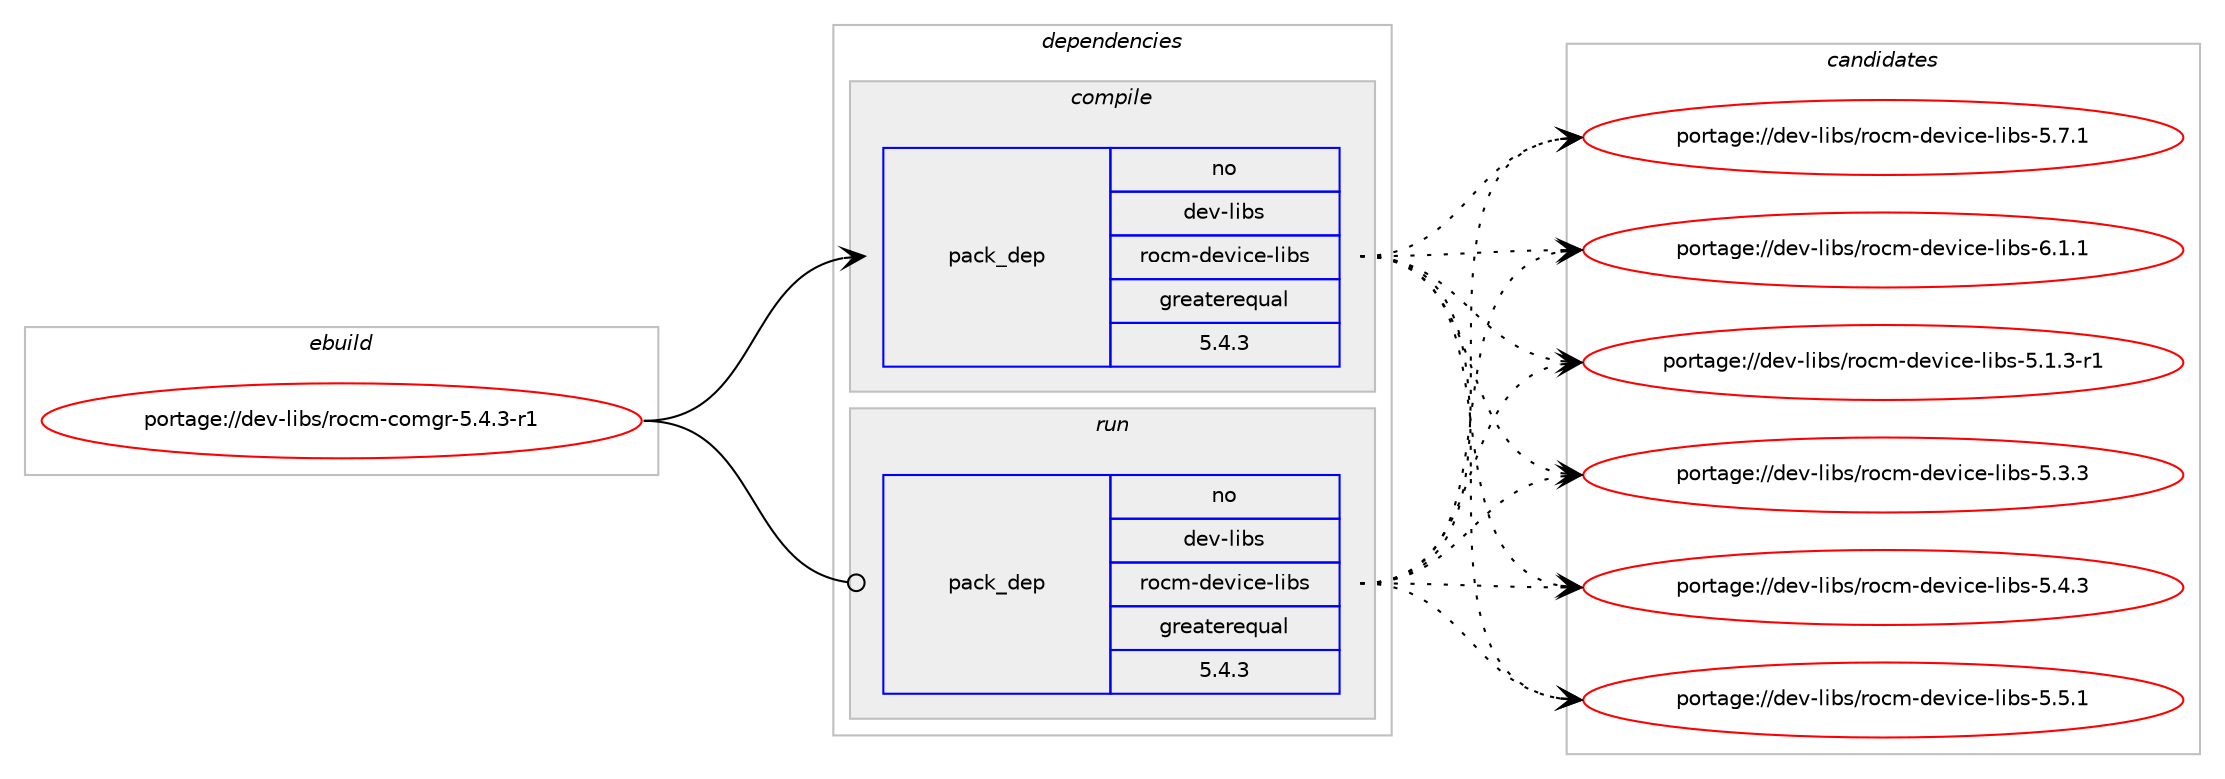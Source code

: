 digraph prolog {

# *************
# Graph options
# *************

newrank=true;
concentrate=true;
compound=true;
graph [rankdir=LR,fontname=Helvetica,fontsize=10,ranksep=1.5];#, ranksep=2.5, nodesep=0.2];
edge  [arrowhead=vee];
node  [fontname=Helvetica,fontsize=10];

# **********
# The ebuild
# **********

subgraph cluster_leftcol {
color=gray;
rank=same;
label=<<i>ebuild</i>>;
id [label="portage://dev-libs/rocm-comgr-5.4.3-r1", color=red, width=4, href="../dev-libs/rocm-comgr-5.4.3-r1.svg"];
}

# ****************
# The dependencies
# ****************

subgraph cluster_midcol {
color=gray;
label=<<i>dependencies</i>>;
subgraph cluster_compile {
fillcolor="#eeeeee";
style=filled;
label=<<i>compile</i>>;
subgraph pack29069 {
dependency57559 [label=<<TABLE BORDER="0" CELLBORDER="1" CELLSPACING="0" CELLPADDING="4" WIDTH="220"><TR><TD ROWSPAN="6" CELLPADDING="30">pack_dep</TD></TR><TR><TD WIDTH="110">no</TD></TR><TR><TD>dev-libs</TD></TR><TR><TD>rocm-device-libs</TD></TR><TR><TD>greaterequal</TD></TR><TR><TD>5.4.3</TD></TR></TABLE>>, shape=none, color=blue];
}
id:e -> dependency57559:w [weight=20,style="solid",arrowhead="vee"];
# *** BEGIN UNKNOWN DEPENDENCY TYPE (TODO) ***
# id -> package_dependency(portage://dev-libs/rocm-comgr-5.4.3-r1,install,no,sys-devel,clang,none,[,,],[slot(15),equal],[])
# *** END UNKNOWN DEPENDENCY TYPE (TODO) ***

# *** BEGIN UNKNOWN DEPENDENCY TYPE (TODO) ***
# id -> package_dependency(portage://dev-libs/rocm-comgr-5.4.3-r1,install,no,sys-devel,clang-runtime,none,[,,],any_same_slot,[])
# *** END UNKNOWN DEPENDENCY TYPE (TODO) ***

# *** BEGIN UNKNOWN DEPENDENCY TYPE (TODO) ***
# id -> package_dependency(portage://dev-libs/rocm-comgr-5.4.3-r1,install,no,sys-devel,lld,none,[,,],[slot(15),equal],[])
# *** END UNKNOWN DEPENDENCY TYPE (TODO) ***

# *** BEGIN UNKNOWN DEPENDENCY TYPE (TODO) ***
# id -> package_dependency(portage://dev-libs/rocm-comgr-5.4.3-r1,install,strong,sys-devel,llvm,none,[,,],[slot(0)],[])
# *** END UNKNOWN DEPENDENCY TYPE (TODO) ***

}
subgraph cluster_compileandrun {
fillcolor="#eeeeee";
style=filled;
label=<<i>compile and run</i>>;
}
subgraph cluster_run {
fillcolor="#eeeeee";
style=filled;
label=<<i>run</i>>;
subgraph pack29070 {
dependency57560 [label=<<TABLE BORDER="0" CELLBORDER="1" CELLSPACING="0" CELLPADDING="4" WIDTH="220"><TR><TD ROWSPAN="6" CELLPADDING="30">pack_dep</TD></TR><TR><TD WIDTH="110">no</TD></TR><TR><TD>dev-libs</TD></TR><TR><TD>rocm-device-libs</TD></TR><TR><TD>greaterequal</TD></TR><TR><TD>5.4.3</TD></TR></TABLE>>, shape=none, color=blue];
}
id:e -> dependency57560:w [weight=20,style="solid",arrowhead="odot"];
# *** BEGIN UNKNOWN DEPENDENCY TYPE (TODO) ***
# id -> package_dependency(portage://dev-libs/rocm-comgr-5.4.3-r1,run,no,sys-devel,clang,none,[,,],[slot(15),equal],[])
# *** END UNKNOWN DEPENDENCY TYPE (TODO) ***

# *** BEGIN UNKNOWN DEPENDENCY TYPE (TODO) ***
# id -> package_dependency(portage://dev-libs/rocm-comgr-5.4.3-r1,run,no,sys-devel,clang-runtime,none,[,,],any_same_slot,[])
# *** END UNKNOWN DEPENDENCY TYPE (TODO) ***

# *** BEGIN UNKNOWN DEPENDENCY TYPE (TODO) ***
# id -> package_dependency(portage://dev-libs/rocm-comgr-5.4.3-r1,run,no,sys-devel,lld,none,[,,],[slot(15),equal],[])
# *** END UNKNOWN DEPENDENCY TYPE (TODO) ***

}
}

# **************
# The candidates
# **************

subgraph cluster_choices {
rank=same;
color=gray;
label=<<i>candidates</i>>;

subgraph choice29069 {
color=black;
nodesep=1;
choice10010111845108105981154711411199109451001011181059910145108105981154553464946514511449 [label="portage://dev-libs/rocm-device-libs-5.1.3-r1", color=red, width=4,href="../dev-libs/rocm-device-libs-5.1.3-r1.svg"];
choice1001011184510810598115471141119910945100101118105991014510810598115455346514651 [label="portage://dev-libs/rocm-device-libs-5.3.3", color=red, width=4,href="../dev-libs/rocm-device-libs-5.3.3.svg"];
choice1001011184510810598115471141119910945100101118105991014510810598115455346524651 [label="portage://dev-libs/rocm-device-libs-5.4.3", color=red, width=4,href="../dev-libs/rocm-device-libs-5.4.3.svg"];
choice1001011184510810598115471141119910945100101118105991014510810598115455346534649 [label="portage://dev-libs/rocm-device-libs-5.5.1", color=red, width=4,href="../dev-libs/rocm-device-libs-5.5.1.svg"];
choice1001011184510810598115471141119910945100101118105991014510810598115455346554649 [label="portage://dev-libs/rocm-device-libs-5.7.1", color=red, width=4,href="../dev-libs/rocm-device-libs-5.7.1.svg"];
choice1001011184510810598115471141119910945100101118105991014510810598115455446494649 [label="portage://dev-libs/rocm-device-libs-6.1.1", color=red, width=4,href="../dev-libs/rocm-device-libs-6.1.1.svg"];
dependency57559:e -> choice10010111845108105981154711411199109451001011181059910145108105981154553464946514511449:w [style=dotted,weight="100"];
dependency57559:e -> choice1001011184510810598115471141119910945100101118105991014510810598115455346514651:w [style=dotted,weight="100"];
dependency57559:e -> choice1001011184510810598115471141119910945100101118105991014510810598115455346524651:w [style=dotted,weight="100"];
dependency57559:e -> choice1001011184510810598115471141119910945100101118105991014510810598115455346534649:w [style=dotted,weight="100"];
dependency57559:e -> choice1001011184510810598115471141119910945100101118105991014510810598115455346554649:w [style=dotted,weight="100"];
dependency57559:e -> choice1001011184510810598115471141119910945100101118105991014510810598115455446494649:w [style=dotted,weight="100"];
}
subgraph choice29070 {
color=black;
nodesep=1;
choice10010111845108105981154711411199109451001011181059910145108105981154553464946514511449 [label="portage://dev-libs/rocm-device-libs-5.1.3-r1", color=red, width=4,href="../dev-libs/rocm-device-libs-5.1.3-r1.svg"];
choice1001011184510810598115471141119910945100101118105991014510810598115455346514651 [label="portage://dev-libs/rocm-device-libs-5.3.3", color=red, width=4,href="../dev-libs/rocm-device-libs-5.3.3.svg"];
choice1001011184510810598115471141119910945100101118105991014510810598115455346524651 [label="portage://dev-libs/rocm-device-libs-5.4.3", color=red, width=4,href="../dev-libs/rocm-device-libs-5.4.3.svg"];
choice1001011184510810598115471141119910945100101118105991014510810598115455346534649 [label="portage://dev-libs/rocm-device-libs-5.5.1", color=red, width=4,href="../dev-libs/rocm-device-libs-5.5.1.svg"];
choice1001011184510810598115471141119910945100101118105991014510810598115455346554649 [label="portage://dev-libs/rocm-device-libs-5.7.1", color=red, width=4,href="../dev-libs/rocm-device-libs-5.7.1.svg"];
choice1001011184510810598115471141119910945100101118105991014510810598115455446494649 [label="portage://dev-libs/rocm-device-libs-6.1.1", color=red, width=4,href="../dev-libs/rocm-device-libs-6.1.1.svg"];
dependency57560:e -> choice10010111845108105981154711411199109451001011181059910145108105981154553464946514511449:w [style=dotted,weight="100"];
dependency57560:e -> choice1001011184510810598115471141119910945100101118105991014510810598115455346514651:w [style=dotted,weight="100"];
dependency57560:e -> choice1001011184510810598115471141119910945100101118105991014510810598115455346524651:w [style=dotted,weight="100"];
dependency57560:e -> choice1001011184510810598115471141119910945100101118105991014510810598115455346534649:w [style=dotted,weight="100"];
dependency57560:e -> choice1001011184510810598115471141119910945100101118105991014510810598115455346554649:w [style=dotted,weight="100"];
dependency57560:e -> choice1001011184510810598115471141119910945100101118105991014510810598115455446494649:w [style=dotted,weight="100"];
}
}

}
